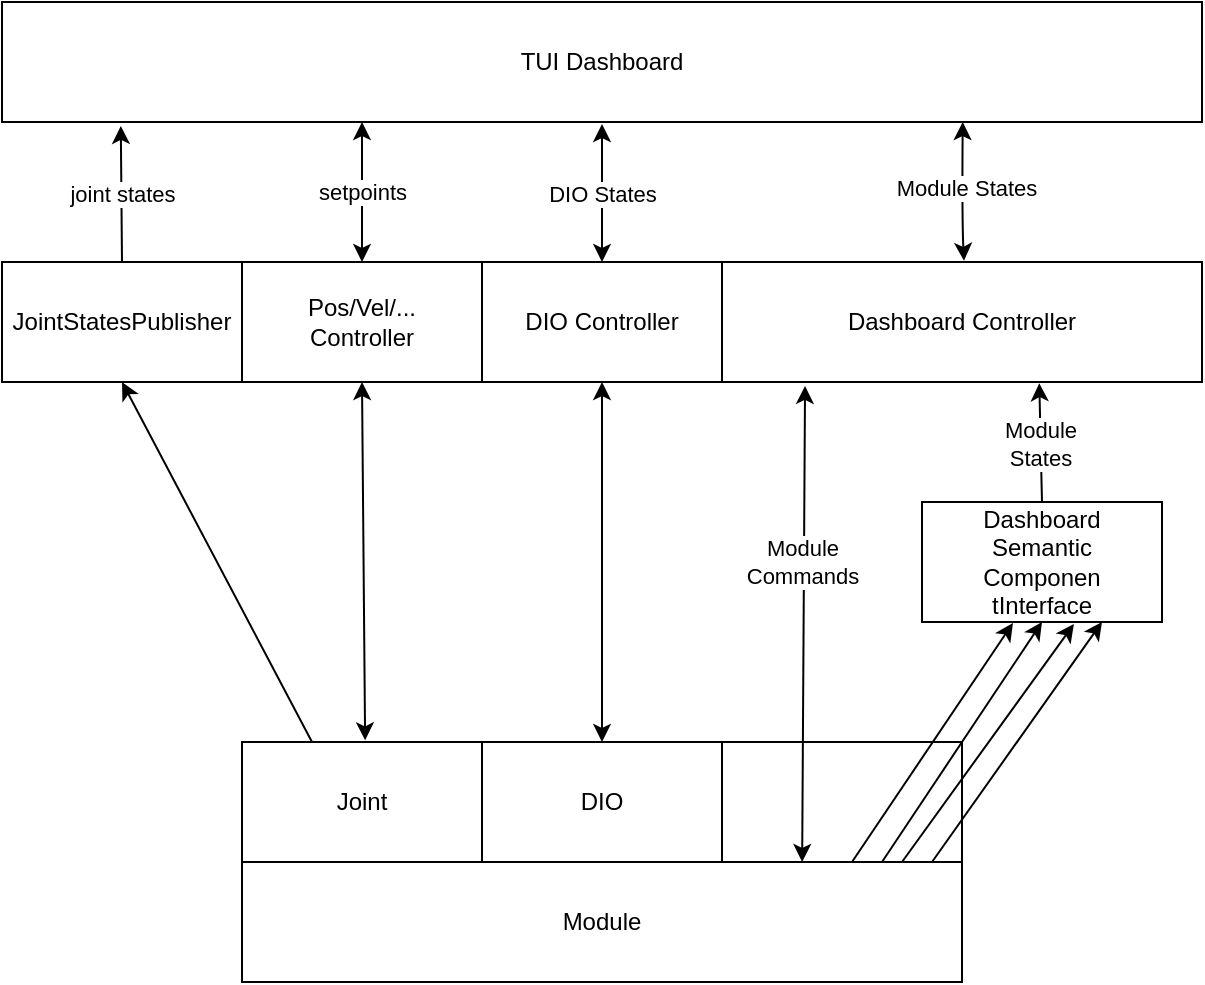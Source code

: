 <mxfile version="20.8.22" type="device"><diagram name="Seite-1" id="R4ImA3Jtdt9IKWIeo9sZ"><mxGraphModel dx="750" dy="1568" grid="1" gridSize="10" guides="1" tooltips="1" connect="1" arrows="1" fold="1" page="1" pageScale="1" pageWidth="827" pageHeight="1169" math="0" shadow="0"><root><mxCell id="0"/><mxCell id="1" parent="0"/><mxCell id="M0YllVRbwJ7reiTDiBk5-1" value="&lt;div&gt;Module&lt;/div&gt;" style="rounded=0;whiteSpace=wrap;html=1;" vertex="1" parent="1"><mxGeometry x="320" y="420" width="360" height="60" as="geometry"/></mxCell><mxCell id="M0YllVRbwJ7reiTDiBk5-2" value="Joint" style="rounded=0;whiteSpace=wrap;html=1;" vertex="1" parent="1"><mxGeometry x="320" y="360" width="120" height="60" as="geometry"/></mxCell><mxCell id="M0YllVRbwJ7reiTDiBk5-3" value="DIO" style="rounded=0;whiteSpace=wrap;html=1;" vertex="1" parent="1"><mxGeometry x="440" y="360" width="120" height="60" as="geometry"/></mxCell><mxCell id="M0YllVRbwJ7reiTDiBk5-4" value="Dashboard Controller" style="rounded=0;whiteSpace=wrap;html=1;" vertex="1" parent="1"><mxGeometry x="560" y="120" width="240" height="60" as="geometry"/></mxCell><mxCell id="M0YllVRbwJ7reiTDiBk5-5" value="&lt;div&gt;Dashboard&lt;/div&gt;&lt;div&gt;Semantic&lt;/div&gt;&lt;div&gt;Componen&lt;/div&gt;&lt;div&gt;tInterface&lt;br&gt;&lt;/div&gt;" style="rounded=0;whiteSpace=wrap;html=1;" vertex="1" parent="1"><mxGeometry x="660" y="240" width="120" height="60" as="geometry"/></mxCell><mxCell id="M0YllVRbwJ7reiTDiBk5-7" value="TUI Dashboard" style="rounded=0;whiteSpace=wrap;html=1;" vertex="1" parent="1"><mxGeometry x="200" y="-10" width="600" height="60" as="geometry"/></mxCell><mxCell id="M0YllVRbwJ7reiTDiBk5-15" value="" style="rounded=0;whiteSpace=wrap;html=1;fillColor=none;" vertex="1" parent="1"><mxGeometry x="320" y="360" width="360" height="120" as="geometry"/></mxCell><mxCell id="M0YllVRbwJ7reiTDiBk5-16" value="" style="endArrow=classic;html=1;curved=1;entryX=0.75;entryY=1;entryDx=0;entryDy=0;" edge="1" parent="1" target="M0YllVRbwJ7reiTDiBk5-5"><mxGeometry width="50" height="50" relative="1" as="geometry"><mxPoint x="665" y="420" as="sourcePoint"/><mxPoint x="715" y="370" as="targetPoint"/></mxGeometry></mxCell><mxCell id="M0YllVRbwJ7reiTDiBk5-17" value="" style="endArrow=classic;html=1;curved=1;entryX=0.633;entryY=1.017;entryDx=0;entryDy=0;entryPerimeter=0;" edge="1" parent="1" target="M0YllVRbwJ7reiTDiBk5-5"><mxGeometry width="50" height="50" relative="1" as="geometry"><mxPoint x="650" y="420" as="sourcePoint"/><mxPoint x="705" y="320" as="targetPoint"/></mxGeometry></mxCell><mxCell id="M0YllVRbwJ7reiTDiBk5-18" value="" style="endArrow=classic;html=1;curved=1;entryX=0.5;entryY=1;entryDx=0;entryDy=0;" edge="1" parent="1" target="M0YllVRbwJ7reiTDiBk5-5"><mxGeometry width="50" height="50" relative="1" as="geometry"><mxPoint x="640" y="420" as="sourcePoint"/><mxPoint x="695" y="320" as="targetPoint"/></mxGeometry></mxCell><mxCell id="M0YllVRbwJ7reiTDiBk5-19" value="" style="endArrow=classic;html=1;curved=1;entryX=0.379;entryY=1.008;entryDx=0;entryDy=0;entryPerimeter=0;" edge="1" parent="1" target="M0YllVRbwJ7reiTDiBk5-5"><mxGeometry width="50" height="50" relative="1" as="geometry"><mxPoint x="625" y="420" as="sourcePoint"/><mxPoint x="680" y="320" as="targetPoint"/></mxGeometry></mxCell><mxCell id="M0YllVRbwJ7reiTDiBk5-21" value="&lt;div&gt;Module&lt;/div&gt;&lt;div&gt;States&lt;br&gt;&lt;/div&gt;" style="endArrow=classic;html=1;curved=1;exitX=0.5;exitY=0;exitDx=0;exitDy=0;entryX=0.661;entryY=1.01;entryDx=0;entryDy=0;entryPerimeter=0;" edge="1" parent="1" source="M0YllVRbwJ7reiTDiBk5-5" target="M0YllVRbwJ7reiTDiBk5-4"><mxGeometry width="50" height="50" relative="1" as="geometry"><mxPoint x="690" y="260" as="sourcePoint"/><mxPoint x="700" y="190" as="targetPoint"/></mxGeometry></mxCell><mxCell id="M0YllVRbwJ7reiTDiBk5-22" value="&lt;div&gt;Module&lt;/div&gt;&lt;div&gt;Commands&lt;/div&gt;" style="endArrow=classic;startArrow=classic;html=1;curved=1;exitX=0.778;exitY=0.5;exitDx=0;exitDy=0;exitPerimeter=0;entryX=0.173;entryY=1.033;entryDx=0;entryDy=0;entryPerimeter=0;" edge="1" parent="1" source="M0YllVRbwJ7reiTDiBk5-15" target="M0YllVRbwJ7reiTDiBk5-4"><mxGeometry x="0.26" y="1" width="50" height="50" relative="1" as="geometry"><mxPoint x="600" y="350" as="sourcePoint"/><mxPoint x="600" y="200" as="targetPoint"/><mxPoint as="offset"/></mxGeometry></mxCell><mxCell id="M0YllVRbwJ7reiTDiBk5-26" value="" style="endArrow=classic;startArrow=classic;html=1;curved=1;entryX=0.776;entryY=1.01;entryDx=0;entryDy=0;entryPerimeter=0;" edge="1" parent="1"><mxGeometry width="50" height="50" relative="1" as="geometry"><mxPoint x="681" y="119.4" as="sourcePoint"/><mxPoint x="680.36" y="50.0" as="targetPoint"/><Array as="points"><mxPoint x="680" y="99.4"/></Array></mxGeometry></mxCell><mxCell id="M0YllVRbwJ7reiTDiBk5-38" value="Module States" style="edgeLabel;html=1;align=center;verticalAlign=middle;resizable=0;points=[];" vertex="1" connectable="0" parent="M0YllVRbwJ7reiTDiBk5-26"><mxGeometry x="0.058" y="-2" relative="1" as="geometry"><mxPoint as="offset"/></mxGeometry></mxCell><mxCell id="M0YllVRbwJ7reiTDiBk5-27" value="DIO Controller" style="rounded=0;whiteSpace=wrap;html=1;fillColor=default;" vertex="1" parent="1"><mxGeometry x="440" y="120" width="120" height="60" as="geometry"/></mxCell><mxCell id="M0YllVRbwJ7reiTDiBk5-28" value="" style="endArrow=classic;startArrow=classic;html=1;curved=1;exitX=0.5;exitY=0;exitDx=0;exitDy=0;entryX=0.5;entryY=1;entryDx=0;entryDy=0;" edge="1" parent="1" source="M0YllVRbwJ7reiTDiBk5-15" target="M0YllVRbwJ7reiTDiBk5-27"><mxGeometry width="50" height="50" relative="1" as="geometry"><mxPoint x="400" y="240" as="sourcePoint"/><mxPoint x="450" y="190" as="targetPoint"/></mxGeometry></mxCell><mxCell id="M0YllVRbwJ7reiTDiBk5-29" value="&lt;div&gt;Pos/Vel/...&lt;/div&gt;&lt;div&gt;Controller&lt;br&gt;&lt;/div&gt;" style="rounded=0;whiteSpace=wrap;html=1;fillColor=default;" vertex="1" parent="1"><mxGeometry x="320" y="120" width="120" height="60" as="geometry"/></mxCell><mxCell id="M0YllVRbwJ7reiTDiBk5-30" value="JointStatesPublisher" style="rounded=0;whiteSpace=wrap;html=1;fillColor=default;" vertex="1" parent="1"><mxGeometry x="200" y="120" width="120" height="60" as="geometry"/></mxCell><mxCell id="M0YllVRbwJ7reiTDiBk5-31" value="" style="endArrow=classic;html=1;curved=1;entryX=0.5;entryY=1;entryDx=0;entryDy=0;" edge="1" parent="1" target="M0YllVRbwJ7reiTDiBk5-30"><mxGeometry width="50" height="50" relative="1" as="geometry"><mxPoint x="355" y="360" as="sourcePoint"/><mxPoint x="405" y="310" as="targetPoint"/></mxGeometry></mxCell><mxCell id="M0YllVRbwJ7reiTDiBk5-33" value="" style="endArrow=classic;startArrow=classic;html=1;curved=1;exitX=0.171;exitY=-0.007;exitDx=0;exitDy=0;exitPerimeter=0;entryX=0.5;entryY=1;entryDx=0;entryDy=0;" edge="1" parent="1" source="M0YllVRbwJ7reiTDiBk5-15" target="M0YllVRbwJ7reiTDiBk5-29"><mxGeometry width="50" height="50" relative="1" as="geometry"><mxPoint x="400" y="240" as="sourcePoint"/><mxPoint x="450" y="190" as="targetPoint"/></mxGeometry></mxCell><mxCell id="M0YllVRbwJ7reiTDiBk5-34" value="setpoints" style="endArrow=classic;startArrow=classic;html=1;curved=1;" edge="1" parent="1"><mxGeometry width="50" height="50" relative="1" as="geometry"><mxPoint x="380" y="120" as="sourcePoint"/><mxPoint x="380" y="50" as="targetPoint"/></mxGeometry></mxCell><mxCell id="M0YllVRbwJ7reiTDiBk5-35" value="joint states" style="endArrow=classic;html=1;curved=1;exitX=0.5;exitY=0;exitDx=0;exitDy=0;entryX=0.099;entryY=1.033;entryDx=0;entryDy=0;entryPerimeter=0;" edge="1" parent="1" source="M0YllVRbwJ7reiTDiBk5-30" target="M0YllVRbwJ7reiTDiBk5-7"><mxGeometry width="50" height="50" relative="1" as="geometry"><mxPoint x="250" y="120" as="sourcePoint"/><mxPoint x="260" y="60" as="targetPoint"/></mxGeometry></mxCell><mxCell id="M0YllVRbwJ7reiTDiBk5-36" value="DIO States" style="endArrow=classic;startArrow=classic;html=1;curved=1;" edge="1" parent="1"><mxGeometry width="50" height="50" relative="1" as="geometry"><mxPoint x="500" y="120" as="sourcePoint"/><mxPoint x="500" y="51" as="targetPoint"/></mxGeometry></mxCell></root></mxGraphModel></diagram></mxfile>